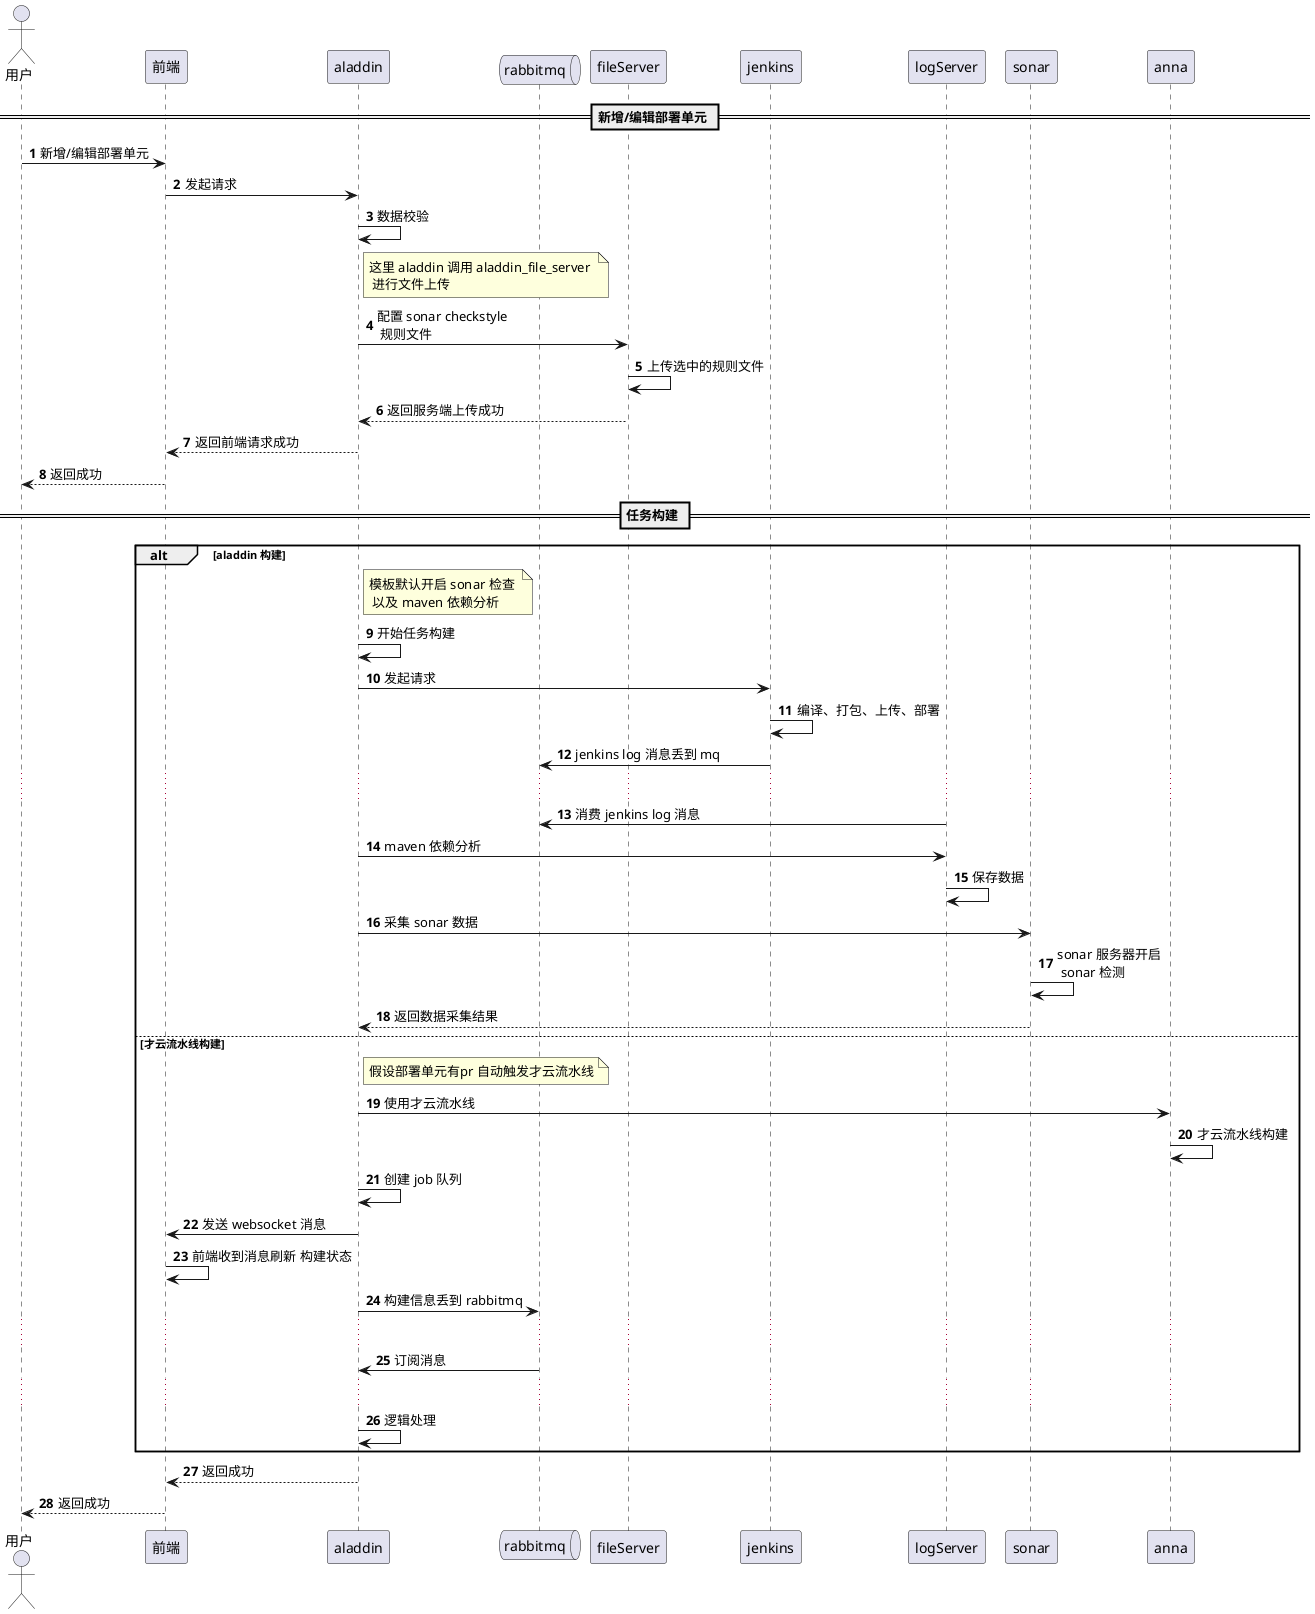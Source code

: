 @startuml

autonumber

actor "用户" as user

participant "前端" as aladdinFront

participant "aladdin" as aladdinServer

 queue rabbitmq


== 新增/编辑部署单元 ==

user -> aladdinFront: 新增/编辑部署单元

aladdinFront -> aladdinServer: 发起请求

aladdinServer -> aladdinServer: 数据校验

note right of aladdinServer: 这里 aladdin 调用 aladdin_file_server \n 进行文件上传

aladdinServer -> fileServer: 配置 sonar checkstyle \n 规则文件

fileServer -> fileServer: 上传选中的规则文件

fileServer --> aladdinServer: 返回服务端上传成功

aladdinServer --> aladdinFront: 返回前端请求成功

aladdinFront --> user: 返回成功

== 任务构建 ==

alt aladdin 构建

note right of aladdinServer: 模板默认开启 sonar 检查 \n 以及 maven 依赖分析

aladdinServer -> aladdinServer: 开始任务构建

aladdinServer -> "jenkins": 发起请求

jenkins -> jenkins: 编译、打包、上传、部署

jenkins -> rabbitmq : jenkins log 消息丢到 mq

...

logServer -> rabbitmq: 消费 jenkins log 消息


aladdinServer -> logServer: maven 依赖分析

logServer -> logServer: 保存数据

aladdinServer -> sonar: 采集 sonar 数据

sonar -> sonar:  sonar 服务器开启 \n sonar 检测

sonar --> aladdinServer: 返回数据采集结果

else 才云流水线构建

note right of aladdinServer: 假设部署单元有pr 自动触发才云流水线

aladdinServer -> anna: 使用才云流水线

anna -> anna: 才云流水线构建

aladdinServer -> aladdinServer: 创建 job 队列

aladdinServer -> aladdinFront: 发送 websocket 消息

aladdinFront -> aladdinFront: 前端收到消息刷新 构建状态

aladdinServer -> rabbitmq: 构建信息丢到 rabbitmq

...

rabbitmq -> aladdinServer: 订阅消息

...

aladdinServer -> aladdinServer: 逻辑处理

end

aladdinServer --> aladdinFront: 返回成功

aladdinFront --> user: 返回成功

@enduml
